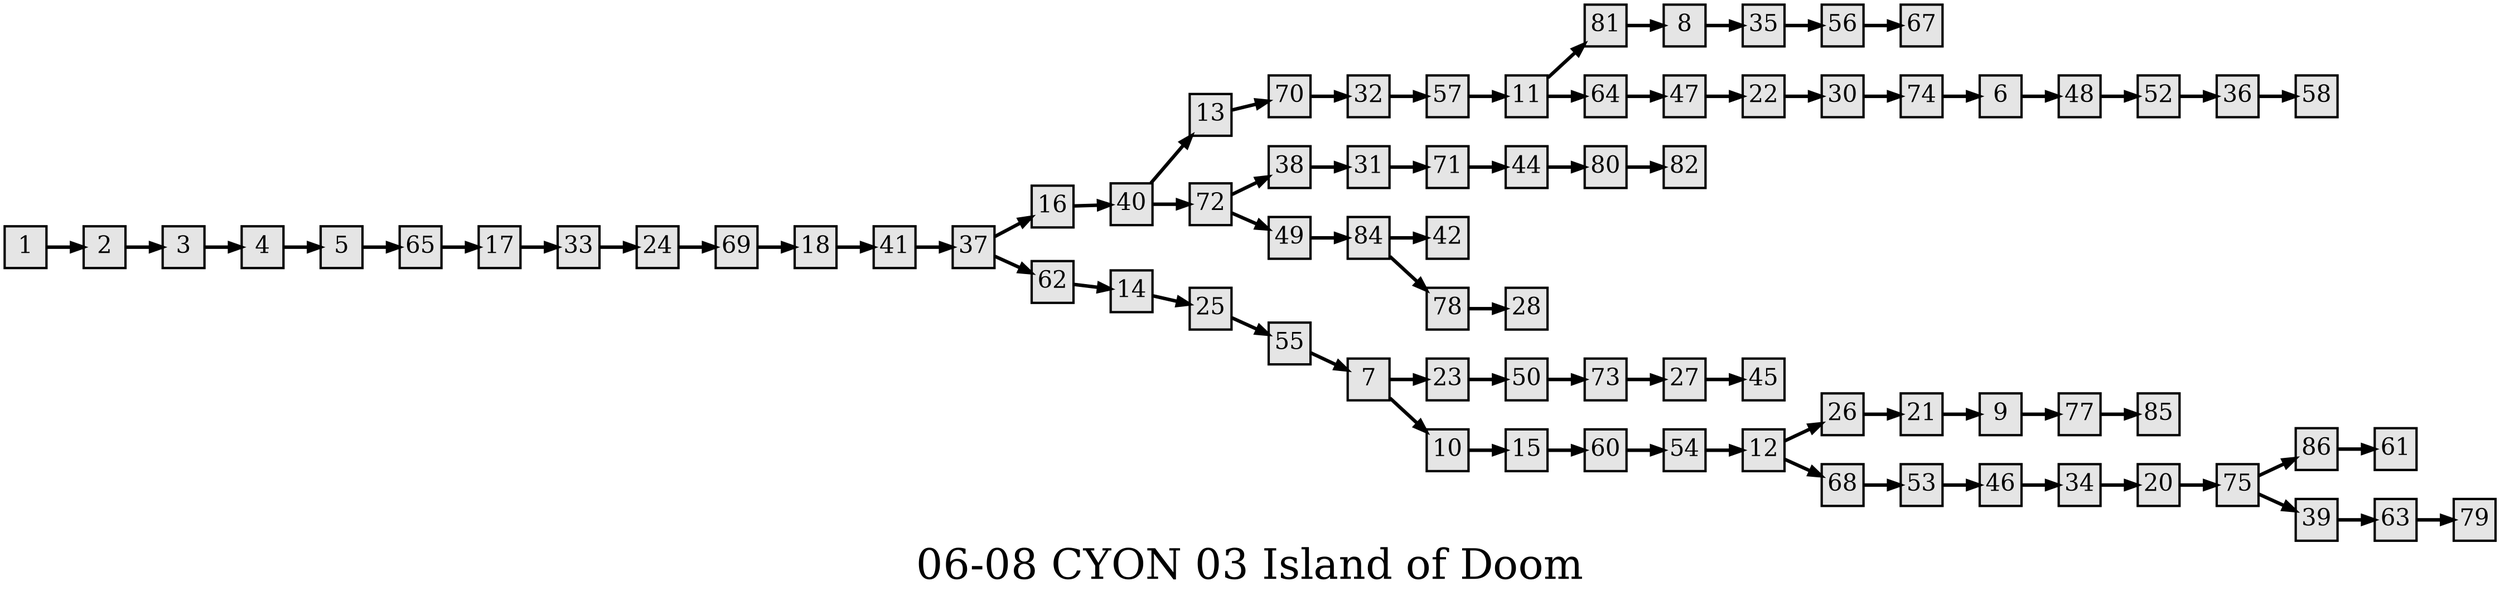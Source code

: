 digraph g{
  graph [ label="06-08 CYON 03 Island of Doom" rankdir=LR, ordering=out, fontsize=36, nodesep="0.35", ranksep="0.45"];
  node  [shape=rect, penwidth=2, fontsize=20, style=filled, fillcolor=grey90, margin="0,0", labelfloat=true, regular=true, fixedsize=true];
  edge  [labelfloat=true, penwidth=3, fontsize=12];
  // ---;
  // group  : Katz;
  // id     : 06-08;
  // gbid   : 656;
  // series : Choose Your Own Nightmare;
  // title  : Island of Doom;
  // author : Richard Brightfield;
  // credit:;
  // - name : Yee-Ann Wong;
  // role : encoder;
  // date : 2017-08-24;
  // - name : Jeremy Douglass;
  // role : editor;
  // date : 2017-10-19;
  // render:;
  // - name   : small;
  // styles : gvStyles-small.txt;
  // engine : dot;
  // comment: >;
  
  // ---;
  
  // From | To | Label;
  
  1 -> 2;
  2 -> 3;
  3 -> 4;
  4 -> 5;
  5 -> 65;
  6 -> 48;
  7 -> 23;
  7 -> 10;
  8 -> 35;
  9 -> 77;
  10 -> 15;
  11 -> 81;
  11 -> 64;
  12 -> 26;
  12 -> 68;
  13 -> 70;
  14 -> 25;
  15 -> 60;
  16 -> 40;
  17 -> 33;
  18 -> 41;
  20 -> 75;
  21 -> 9;
  22 -> 30;
  23 -> 50;
  24 -> 69;
  25 -> 55;
  26 -> 21;
  27 -> 45;
  30 -> 74;
  31 -> 71;
  32 -> 57;
  33 -> 24;
  34 -> 20;
  35 -> 56;
  36 -> 58;
  37 -> 16;
  37 -> 62;
  38 -> 31;
  39 -> 63;
  40 -> 13;
  40 -> 72;
  41 -> 37;
  44 -> 80;
  46 -> 34;
  47 -> 22;
  48 -> 52;
  49 -> 84;
  50 -> 73;
  52 -> 36;
  53 -> 46;
  54 -> 12;
  55 -> 7;
  56 -> 67;
  57 -> 11;
  60 -> 54;
  62 -> 14;
  63 -> 79;
  64 -> 47;
  65 -> 17;
  68 -> 53;
  69 -> 18;
  70 -> 32;
  71 -> 44;
  72 -> 38;
  72 -> 49;
  73 -> 27;
  74 -> 6;
  75 -> 86;
  75 -> 39;
  77 -> 85;
  78 -> 28;
  80 -> 82;
  81 -> 8;
  84 -> 42;
  84 -> 78;
  86 -> 61;
}

